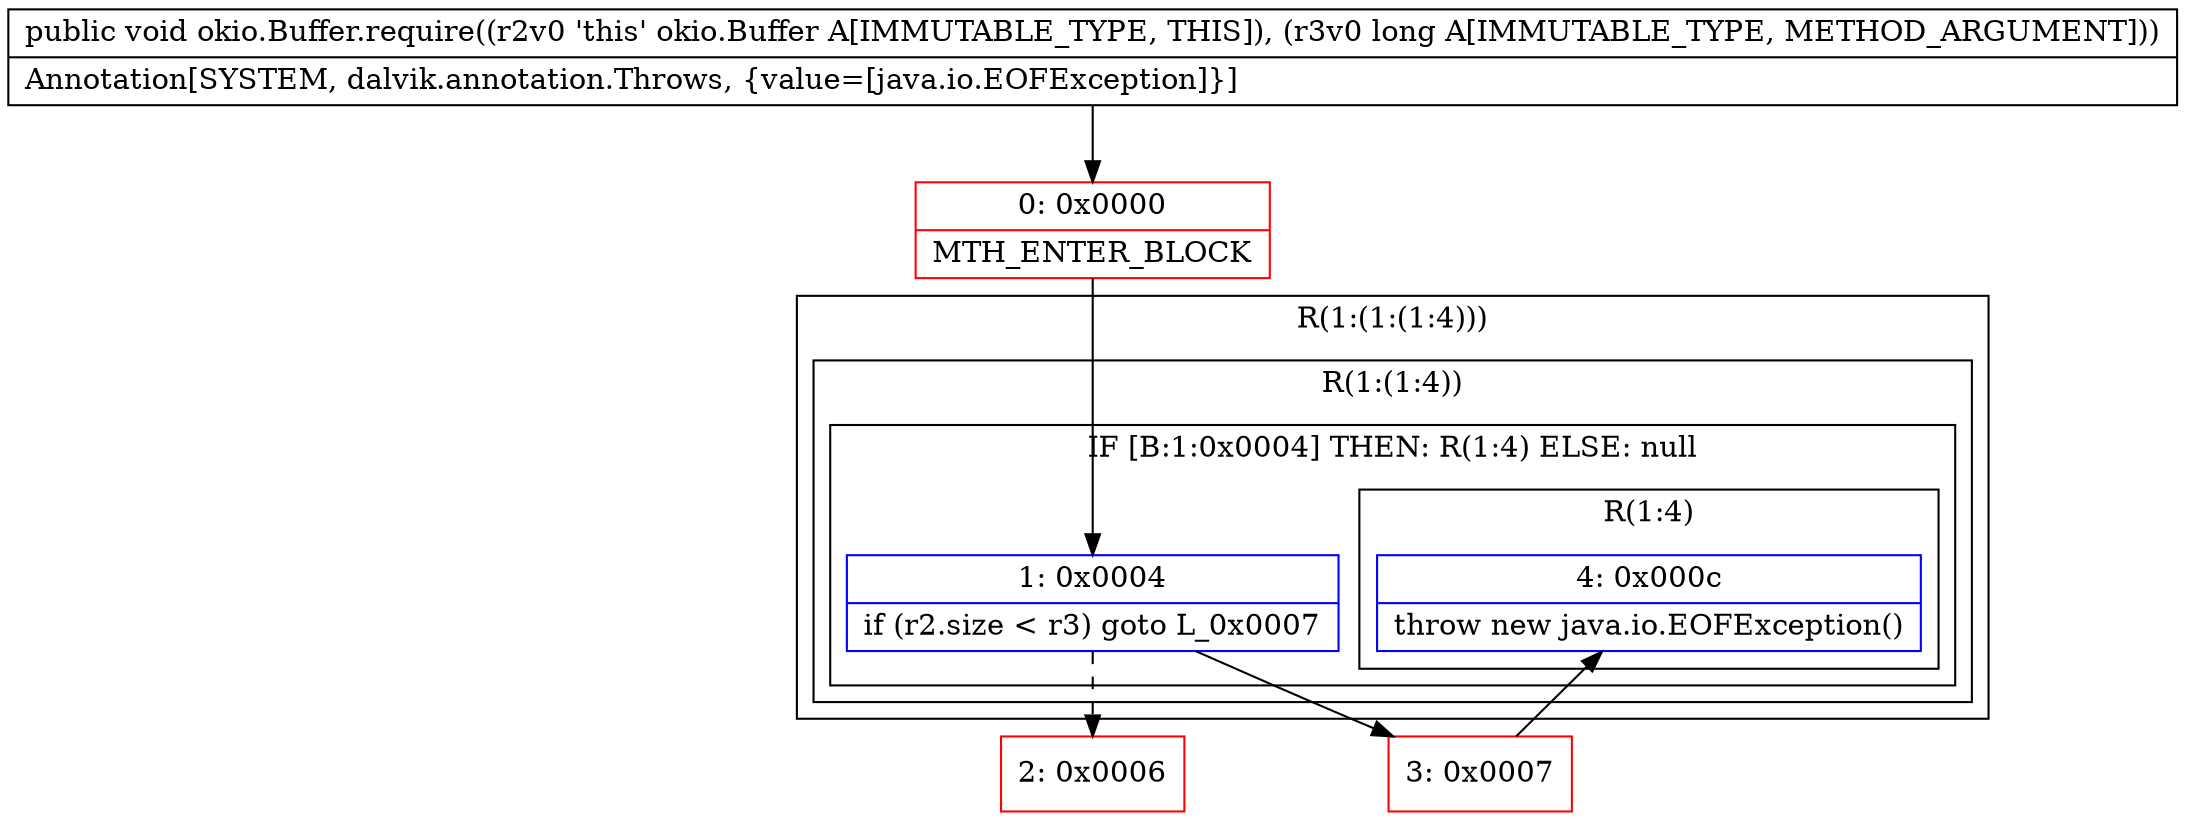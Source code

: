 digraph "CFG forokio.Buffer.require(J)V" {
subgraph cluster_Region_876700723 {
label = "R(1:(1:(1:4)))";
node [shape=record,color=blue];
subgraph cluster_Region_178455622 {
label = "R(1:(1:4))";
node [shape=record,color=blue];
subgraph cluster_IfRegion_59204817 {
label = "IF [B:1:0x0004] THEN: R(1:4) ELSE: null";
node [shape=record,color=blue];
Node_1 [shape=record,label="{1\:\ 0x0004|if (r2.size \< r3) goto L_0x0007\l}"];
subgraph cluster_Region_1946718337 {
label = "R(1:4)";
node [shape=record,color=blue];
Node_4 [shape=record,label="{4\:\ 0x000c|throw new java.io.EOFException()\l}"];
}
}
}
}
Node_0 [shape=record,color=red,label="{0\:\ 0x0000|MTH_ENTER_BLOCK\l}"];
Node_2 [shape=record,color=red,label="{2\:\ 0x0006}"];
Node_3 [shape=record,color=red,label="{3\:\ 0x0007}"];
MethodNode[shape=record,label="{public void okio.Buffer.require((r2v0 'this' okio.Buffer A[IMMUTABLE_TYPE, THIS]), (r3v0 long A[IMMUTABLE_TYPE, METHOD_ARGUMENT]))  | Annotation[SYSTEM, dalvik.annotation.Throws, \{value=[java.io.EOFException]\}]\l}"];
MethodNode -> Node_0;
Node_1 -> Node_2[style=dashed];
Node_1 -> Node_3;
Node_0 -> Node_1;
Node_3 -> Node_4;
}

